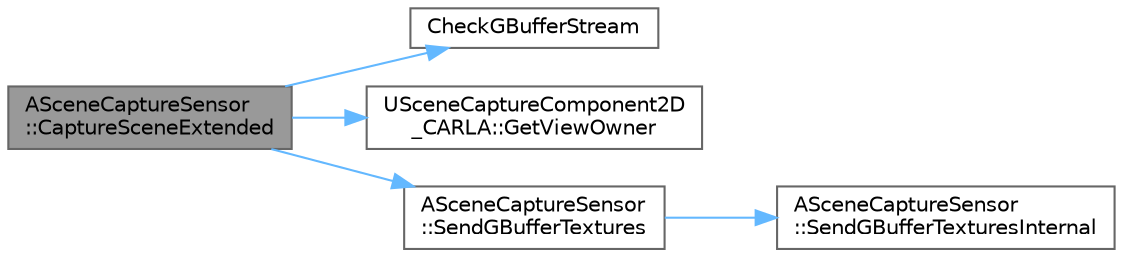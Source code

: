 digraph "ASceneCaptureSensor::CaptureSceneExtended"
{
 // INTERACTIVE_SVG=YES
 // LATEX_PDF_SIZE
  bgcolor="transparent";
  edge [fontname=Helvetica,fontsize=10,labelfontname=Helvetica,labelfontsize=10];
  node [fontname=Helvetica,fontsize=10,shape=box,height=0.2,width=0.4];
  rankdir="LR";
  Node1 [id="Node000001",label="ASceneCaptureSensor\l::CaptureSceneExtended",height=0.2,width=0.4,color="gray40", fillcolor="grey60", style="filled", fontcolor="black",tooltip=" "];
  Node1 -> Node2 [id="edge1_Node000001_Node000002",color="steelblue1",style="solid",tooltip=" "];
  Node2 [id="Node000002",label="CheckGBufferStream",height=0.2,width=0.4,color="grey40", fillcolor="white", style="filled",URL="$db/d2d/SceneCaptureSensor_8cpp.html#ab8aa0eb9dc7983a390fcd787e9333dda",tooltip=" "];
  Node1 -> Node3 [id="edge2_Node000001_Node000003",color="steelblue1",style="solid",tooltip=" "];
  Node3 [id="Node000003",label="USceneCaptureComponent2D\l_CARLA::GetViewOwner",height=0.2,width=0.4,color="grey40", fillcolor="white", style="filled",URL="$d6/d12/classUSceneCaptureComponent2D__CARLA.html#a6403ded1b2dabb6e10524b98a9f0ead0",tooltip=" "];
  Node1 -> Node4 [id="edge3_Node000001_Node000004",color="steelblue1",style="solid",tooltip=" "];
  Node4 [id="Node000004",label="ASceneCaptureSensor\l::SendGBufferTextures",height=0.2,width=0.4,color="grey40", fillcolor="white", style="filled",URL="$d4/d60/classASceneCaptureSensor.html#a45f97cc858c4508550878308b5ce2074",tooltip=" "];
  Node4 -> Node5 [id="edge4_Node000004_Node000005",color="steelblue1",style="solid",tooltip=" "];
  Node5 [id="Node000005",label="ASceneCaptureSensor\l::SendGBufferTexturesInternal",height=0.2,width=0.4,color="grey40", fillcolor="white", style="filled",URL="$d4/d60/classASceneCaptureSensor.html#af09807a0a228db6538998805fd196b1d",tooltip=" "];
}
